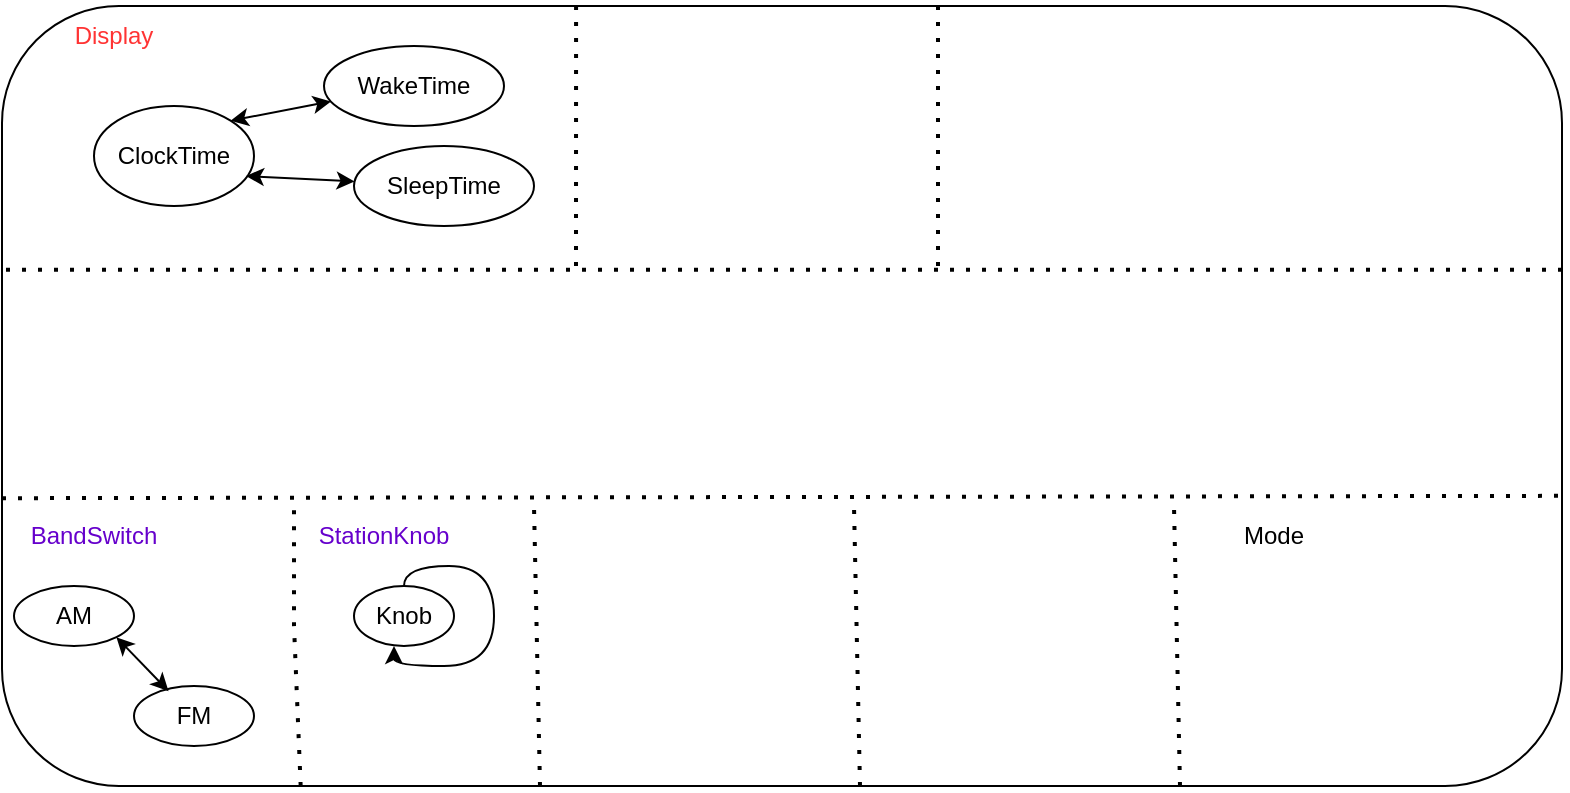 <mxfile version="24.2.9" type="github">
  <diagram name="Страница — 1" id="ehPM1bGdodeN690fZ78S">
    <mxGraphModel dx="941" dy="515" grid="1" gridSize="10" guides="1" tooltips="1" connect="1" arrows="1" fold="1" page="1" pageScale="1" pageWidth="827" pageHeight="1169" math="0" shadow="0">
      <root>
        <mxCell id="0" />
        <mxCell id="1" parent="0" />
        <mxCell id="pjE8JFhtJ5nJoqJJm5eJ-1" value="" style="rounded=1;whiteSpace=wrap;html=1;" vertex="1" parent="1">
          <mxGeometry x="24" y="70" width="780" height="390" as="geometry" />
        </mxCell>
        <mxCell id="pjE8JFhtJ5nJoqJJm5eJ-2" value="" style="endArrow=none;dashed=1;html=1;dashPattern=1 3;strokeWidth=2;rounded=0;entryX=0.001;entryY=0.338;entryDx=0;entryDy=0;entryPerimeter=0;exitX=1;exitY=0.338;exitDx=0;exitDy=0;exitPerimeter=0;" edge="1" parent="1" source="pjE8JFhtJ5nJoqJJm5eJ-1" target="pjE8JFhtJ5nJoqJJm5eJ-1">
          <mxGeometry width="50" height="50" relative="1" as="geometry">
            <mxPoint x="810" y="192" as="sourcePoint" />
            <mxPoint x="13.12" y="150" as="targetPoint" />
          </mxGeometry>
        </mxCell>
        <mxCell id="pjE8JFhtJ5nJoqJJm5eJ-3" value="" style="endArrow=none;dashed=1;html=1;dashPattern=1 3;strokeWidth=2;rounded=0;exitX=0;exitY=0.631;exitDx=0;exitDy=0;exitPerimeter=0;entryX=1.001;entryY=0.628;entryDx=0;entryDy=0;entryPerimeter=0;" edge="1" parent="1" source="pjE8JFhtJ5nJoqJJm5eJ-1" target="pjE8JFhtJ5nJoqJJm5eJ-1">
          <mxGeometry width="50" height="50" relative="1" as="geometry">
            <mxPoint x="170" y="360" as="sourcePoint" />
            <mxPoint x="220" y="310" as="targetPoint" />
          </mxGeometry>
        </mxCell>
        <mxCell id="pjE8JFhtJ5nJoqJJm5eJ-4" value="" style="endArrow=none;dashed=1;html=1;dashPattern=1 3;strokeWidth=2;rounded=0;entryX=0.368;entryY=-0.005;entryDx=0;entryDy=0;entryPerimeter=0;" edge="1" parent="1" target="pjE8JFhtJ5nJoqJJm5eJ-1">
          <mxGeometry width="50" height="50" relative="1" as="geometry">
            <mxPoint x="311" y="200" as="sourcePoint" />
            <mxPoint x="440" y="370" as="targetPoint" />
          </mxGeometry>
        </mxCell>
        <mxCell id="pjE8JFhtJ5nJoqJJm5eJ-5" value="" style="endArrow=none;dashed=1;html=1;dashPattern=1 3;strokeWidth=2;rounded=0;entryX=0.6;entryY=0;entryDx=0;entryDy=0;entryPerimeter=0;" edge="1" parent="1" target="pjE8JFhtJ5nJoqJJm5eJ-1">
          <mxGeometry width="50" height="50" relative="1" as="geometry">
            <mxPoint x="492" y="200" as="sourcePoint" />
            <mxPoint x="550" y="120" as="targetPoint" />
          </mxGeometry>
        </mxCell>
        <mxCell id="pjE8JFhtJ5nJoqJJm5eJ-6" value="&lt;font color=&quot;#ff3333&quot;&gt;Display&lt;/font&gt;" style="text;html=1;align=center;verticalAlign=middle;whiteSpace=wrap;rounded=0;" vertex="1" parent="1">
          <mxGeometry x="50" y="70" width="60" height="30" as="geometry" />
        </mxCell>
        <mxCell id="pjE8JFhtJ5nJoqJJm5eJ-7" value="ClockTime" style="ellipse;whiteSpace=wrap;html=1;" vertex="1" parent="1">
          <mxGeometry x="70" y="120" width="80" height="50" as="geometry" />
        </mxCell>
        <mxCell id="pjE8JFhtJ5nJoqJJm5eJ-8" value="WakeTime" style="ellipse;whiteSpace=wrap;html=1;" vertex="1" parent="1">
          <mxGeometry x="185" y="90" width="90" height="40" as="geometry" />
        </mxCell>
        <mxCell id="pjE8JFhtJ5nJoqJJm5eJ-10" value="SleepTime" style="ellipse;whiteSpace=wrap;html=1;" vertex="1" parent="1">
          <mxGeometry x="200" y="140" width="90" height="40" as="geometry" />
        </mxCell>
        <mxCell id="pjE8JFhtJ5nJoqJJm5eJ-12" value="" style="endArrow=classic;startArrow=classic;html=1;rounded=0;exitX=1;exitY=0;exitDx=0;exitDy=0;" edge="1" parent="1" source="pjE8JFhtJ5nJoqJJm5eJ-7" target="pjE8JFhtJ5nJoqJJm5eJ-8">
          <mxGeometry width="50" height="50" relative="1" as="geometry">
            <mxPoint x="140" y="140" as="sourcePoint" />
            <mxPoint x="190" y="90" as="targetPoint" />
          </mxGeometry>
        </mxCell>
        <mxCell id="pjE8JFhtJ5nJoqJJm5eJ-13" value="" style="endArrow=classic;startArrow=classic;html=1;rounded=0;exitX=0.95;exitY=0.7;exitDx=0;exitDy=0;exitPerimeter=0;" edge="1" parent="1" source="pjE8JFhtJ5nJoqJJm5eJ-7" target="pjE8JFhtJ5nJoqJJm5eJ-10">
          <mxGeometry width="50" height="50" relative="1" as="geometry">
            <mxPoint x="140" y="150" as="sourcePoint" />
            <mxPoint x="210" y="140" as="targetPoint" />
          </mxGeometry>
        </mxCell>
        <mxCell id="pjE8JFhtJ5nJoqJJm5eJ-14" value="" style="endArrow=none;dashed=1;html=1;dashPattern=1 3;strokeWidth=2;rounded=0;exitX=0.153;exitY=1;exitDx=0;exitDy=0;exitPerimeter=0;" edge="1" parent="1">
          <mxGeometry width="50" height="50" relative="1" as="geometry">
            <mxPoint x="173.34" y="460" as="sourcePoint" />
            <mxPoint x="170" y="320" as="targetPoint" />
            <Array as="points">
              <mxPoint x="170" y="380" />
            </Array>
          </mxGeometry>
        </mxCell>
        <mxCell id="pjE8JFhtJ5nJoqJJm5eJ-15" value="" style="endArrow=none;dashed=1;html=1;dashPattern=1 3;strokeWidth=2;rounded=0;exitX=0.153;exitY=1;exitDx=0;exitDy=0;exitPerimeter=0;" edge="1" parent="1">
          <mxGeometry width="50" height="50" relative="1" as="geometry">
            <mxPoint x="293" y="460" as="sourcePoint" />
            <mxPoint x="290" y="320" as="targetPoint" />
          </mxGeometry>
        </mxCell>
        <mxCell id="pjE8JFhtJ5nJoqJJm5eJ-16" value="" style="endArrow=none;dashed=1;html=1;dashPattern=1 3;strokeWidth=2;rounded=0;exitX=0.153;exitY=1;exitDx=0;exitDy=0;exitPerimeter=0;" edge="1" parent="1">
          <mxGeometry width="50" height="50" relative="1" as="geometry">
            <mxPoint x="453" y="460" as="sourcePoint" />
            <mxPoint x="450" y="320" as="targetPoint" />
          </mxGeometry>
        </mxCell>
        <mxCell id="pjE8JFhtJ5nJoqJJm5eJ-17" value="" style="endArrow=none;dashed=1;html=1;dashPattern=1 3;strokeWidth=2;rounded=0;exitX=0.153;exitY=1;exitDx=0;exitDy=0;exitPerimeter=0;" edge="1" parent="1">
          <mxGeometry width="50" height="50" relative="1" as="geometry">
            <mxPoint x="613" y="460" as="sourcePoint" />
            <mxPoint x="610" y="320" as="targetPoint" />
          </mxGeometry>
        </mxCell>
        <mxCell id="pjE8JFhtJ5nJoqJJm5eJ-18" value="&lt;font color=&quot;#6600cc&quot;&gt;BandSwitch&lt;/font&gt;" style="text;html=1;align=center;verticalAlign=middle;whiteSpace=wrap;rounded=0;" vertex="1" parent="1">
          <mxGeometry x="40" y="320" width="60" height="30" as="geometry" />
        </mxCell>
        <mxCell id="pjE8JFhtJ5nJoqJJm5eJ-19" value="AM" style="ellipse;whiteSpace=wrap;html=1;" vertex="1" parent="1">
          <mxGeometry x="30" y="360" width="60" height="30" as="geometry" />
        </mxCell>
        <mxCell id="pjE8JFhtJ5nJoqJJm5eJ-21" value="FM" style="ellipse;whiteSpace=wrap;html=1;" vertex="1" parent="1">
          <mxGeometry x="90" y="410" width="60" height="30" as="geometry" />
        </mxCell>
        <mxCell id="pjE8JFhtJ5nJoqJJm5eJ-22" value="" style="endArrow=classic;startArrow=classic;html=1;rounded=0;exitX=1;exitY=1;exitDx=0;exitDy=0;entryX=0.288;entryY=0.086;entryDx=0;entryDy=0;entryPerimeter=0;" edge="1" parent="1" source="pjE8JFhtJ5nJoqJJm5eJ-19" target="pjE8JFhtJ5nJoqJJm5eJ-21">
          <mxGeometry width="50" height="50" relative="1" as="geometry">
            <mxPoint x="100" y="410" as="sourcePoint" />
            <mxPoint x="150" y="360" as="targetPoint" />
          </mxGeometry>
        </mxCell>
        <mxCell id="pjE8JFhtJ5nJoqJJm5eJ-23" value="&lt;font color=&quot;#6600cc&quot;&gt;StationKnob&lt;/font&gt;" style="text;html=1;align=center;verticalAlign=middle;whiteSpace=wrap;rounded=0;" vertex="1" parent="1">
          <mxGeometry x="185" y="320" width="60" height="30" as="geometry" />
        </mxCell>
        <mxCell id="pjE8JFhtJ5nJoqJJm5eJ-24" value="Knob" style="ellipse;whiteSpace=wrap;html=1;" vertex="1" parent="1">
          <mxGeometry x="200" y="360" width="50" height="30" as="geometry" />
        </mxCell>
        <mxCell id="pjE8JFhtJ5nJoqJJm5eJ-26" value="" style="endArrow=classic;html=1;rounded=0;edgeStyle=orthogonalEdgeStyle;curved=1;exitX=0.5;exitY=0;exitDx=0;exitDy=0;" edge="1" parent="1" source="pjE8JFhtJ5nJoqJJm5eJ-24">
          <mxGeometry width="50" height="50" relative="1" as="geometry">
            <mxPoint x="220" y="410" as="sourcePoint" />
            <mxPoint x="220" y="390" as="targetPoint" />
            <Array as="points">
              <mxPoint x="225" y="350" />
              <mxPoint x="270" y="350" />
              <mxPoint x="270" y="400" />
              <mxPoint x="220" y="400" />
            </Array>
          </mxGeometry>
        </mxCell>
        <mxCell id="pjE8JFhtJ5nJoqJJm5eJ-27" value="Mode" style="text;html=1;align=center;verticalAlign=middle;whiteSpace=wrap;rounded=0;" vertex="1" parent="1">
          <mxGeometry x="630" y="320" width="60" height="30" as="geometry" />
        </mxCell>
      </root>
    </mxGraphModel>
  </diagram>
</mxfile>
